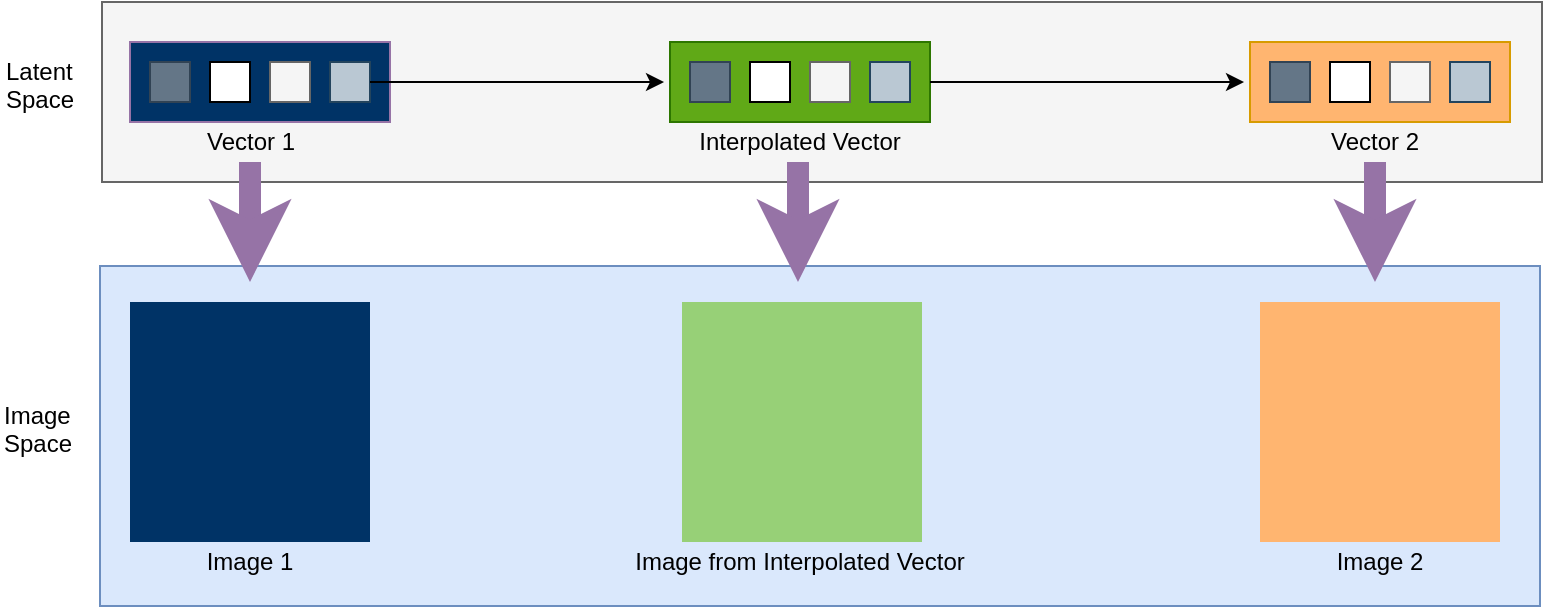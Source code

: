 <mxfile version="10.6.7" type="device"><diagram id="SrrRC-KHvZ-OpZrrIRzl" name="Page-1"><mxGraphModel dx="1394" dy="691" grid="1" gridSize="10" guides="1" tooltips="1" connect="1" arrows="1" fold="1" page="1" pageScale="1" pageWidth="850" pageHeight="1100" math="0" shadow="0"><root><mxCell id="0"/><mxCell id="1" parent="0"/><mxCell id="eWP3i8NMjeu13cr-BSi5-29" value="" style="verticalLabelPosition=bottom;verticalAlign=top;html=1;shape=mxgraph.basic.rect;fillColor=#f5f5f5;fillColor2=none;strokeColor=#666666;strokeWidth=1;size=20;indent=5;fontColor=#333333;" vertex="1" parent="1"><mxGeometry x="90" y="160" width="720" height="90" as="geometry"/></mxCell><mxCell id="eWP3i8NMjeu13cr-BSi5-30" value="Latent&lt;br&gt;Space&lt;br&gt;&lt;br&gt;" style="text;html=1;resizable=0;points=[];autosize=1;align=left;verticalAlign=top;spacingTop=-4;" vertex="1" parent="1"><mxGeometry x="40" y="185" width="50" height="40" as="geometry"/></mxCell><mxCell id="eWP3i8NMjeu13cr-BSi5-33" value="" style="group" vertex="1" connectable="0" parent="1"><mxGeometry x="104" y="180" width="130" height="40" as="geometry"/></mxCell><mxCell id="eWP3i8NMjeu13cr-BSi5-15" value="" style="group" vertex="1" connectable="0" parent="eWP3i8NMjeu13cr-BSi5-33"><mxGeometry width="130" height="40" as="geometry"/></mxCell><mxCell id="eWP3i8NMjeu13cr-BSi5-16" value="" style="group;fillColor=none;strokeColor=#9673a6;" vertex="1" connectable="0" parent="eWP3i8NMjeu13cr-BSi5-15"><mxGeometry width="130" height="40" as="geometry"/></mxCell><mxCell id="eWP3i8NMjeu13cr-BSi5-17" value="" style="verticalLabelPosition=bottom;verticalAlign=top;html=1;shape=mxgraph.basic.rect;fillColor=#003366;fillColor2=none;strokeColor=#9673a6;strokeWidth=1;size=20;indent=5;" vertex="1" parent="eWP3i8NMjeu13cr-BSi5-15"><mxGeometry width="130" height="40" as="geometry"/></mxCell><mxCell id="eWP3i8NMjeu13cr-BSi5-18" value="" style="rounded=0;whiteSpace=wrap;html=1;fillColor=#647687;strokeColor=#314354;fontColor=#ffffff;" vertex="1" parent="eWP3i8NMjeu13cr-BSi5-15"><mxGeometry x="10" y="10" width="20" height="20" as="geometry"/></mxCell><mxCell id="eWP3i8NMjeu13cr-BSi5-19" value="" style="rounded=0;whiteSpace=wrap;html=1;" vertex="1" parent="eWP3i8NMjeu13cr-BSi5-15"><mxGeometry x="40" y="10" width="20" height="20" as="geometry"/></mxCell><mxCell id="eWP3i8NMjeu13cr-BSi5-20" value="" style="rounded=0;whiteSpace=wrap;html=1;fillColor=#f5f5f5;strokeColor=#666666;fontColor=#333333;" vertex="1" parent="eWP3i8NMjeu13cr-BSi5-15"><mxGeometry x="70" y="10" width="20" height="20" as="geometry"/></mxCell><mxCell id="eWP3i8NMjeu13cr-BSi5-21" value="" style="rounded=0;whiteSpace=wrap;html=1;fillColor=#bac8d3;strokeColor=#23445d;" vertex="1" parent="eWP3i8NMjeu13cr-BSi5-15"><mxGeometry x="100" y="10" width="20" height="20" as="geometry"/></mxCell><mxCell id="eWP3i8NMjeu13cr-BSi5-35" value="" style="group" vertex="1" connectable="0" parent="1"><mxGeometry x="374" y="180" width="430" height="60" as="geometry"/></mxCell><mxCell id="eWP3i8NMjeu13cr-BSi5-34" value="" style="group" vertex="1" connectable="0" parent="eWP3i8NMjeu13cr-BSi5-35"><mxGeometry width="430" height="60" as="geometry"/></mxCell><mxCell id="eWP3i8NMjeu13cr-BSi5-8" value="" style="group;fillColor=#d5e8d4;strokeColor=#82b366;" vertex="1" connectable="0" parent="eWP3i8NMjeu13cr-BSi5-34"><mxGeometry width="130" height="40" as="geometry"/></mxCell><mxCell id="eWP3i8NMjeu13cr-BSi5-9" value="" style="group;fillColor=none;strokeColor=#9673a6;" vertex="1" connectable="0" parent="eWP3i8NMjeu13cr-BSi5-34"><mxGeometry width="130" height="40" as="geometry"/></mxCell><mxCell id="eWP3i8NMjeu13cr-BSi5-10" value="" style="verticalLabelPosition=bottom;verticalAlign=top;html=1;shape=mxgraph.basic.rect;fillColor=#60a917;fillColor2=none;strokeColor=#2D7600;strokeWidth=1;size=20;indent=5;fontColor=#ffffff;" vertex="1" parent="eWP3i8NMjeu13cr-BSi5-34"><mxGeometry width="130" height="40" as="geometry"/></mxCell><mxCell id="eWP3i8NMjeu13cr-BSi5-11" value="" style="rounded=0;whiteSpace=wrap;html=1;fillColor=#647687;strokeColor=#314354;fontColor=#ffffff;" vertex="1" parent="eWP3i8NMjeu13cr-BSi5-34"><mxGeometry x="10" y="10" width="20" height="20" as="geometry"/></mxCell><mxCell id="eWP3i8NMjeu13cr-BSi5-12" value="" style="rounded=0;whiteSpace=wrap;html=1;" vertex="1" parent="eWP3i8NMjeu13cr-BSi5-34"><mxGeometry x="40" y="10" width="20" height="20" as="geometry"/></mxCell><mxCell id="eWP3i8NMjeu13cr-BSi5-13" value="" style="rounded=0;whiteSpace=wrap;html=1;fillColor=#f5f5f5;strokeColor=#666666;fontColor=#333333;" vertex="1" parent="eWP3i8NMjeu13cr-BSi5-34"><mxGeometry x="70" y="10" width="20" height="20" as="geometry"/></mxCell><mxCell id="eWP3i8NMjeu13cr-BSi5-14" value="" style="rounded=0;whiteSpace=wrap;html=1;fillColor=#bac8d3;strokeColor=#23445d;" vertex="1" parent="eWP3i8NMjeu13cr-BSi5-34"><mxGeometry x="100" y="10" width="20" height="20" as="geometry"/></mxCell><mxCell id="eWP3i8NMjeu13cr-BSi5-40" style="edgeStyle=orthogonalEdgeStyle;rounded=0;orthogonalLoop=1;jettySize=auto;html=1;entryX=-0.023;entryY=0.5;entryDx=0;entryDy=0;entryPerimeter=0;" edge="1" parent="1" source="eWP3i8NMjeu13cr-BSi5-21" target="eWP3i8NMjeu13cr-BSi5-10"><mxGeometry relative="1" as="geometry"/></mxCell><mxCell id="eWP3i8NMjeu13cr-BSi5-41" style="edgeStyle=orthogonalEdgeStyle;rounded=0;orthogonalLoop=1;jettySize=auto;html=1;entryX=-0.023;entryY=0.5;entryDx=0;entryDy=0;entryPerimeter=0;" edge="1" parent="1" source="eWP3i8NMjeu13cr-BSi5-10" target="eWP3i8NMjeu13cr-BSi5-24"><mxGeometry relative="1" as="geometry"/></mxCell><mxCell id="eWP3i8NMjeu13cr-BSi5-42" value="Vector 1" style="text;html=1;strokeColor=none;fillColor=none;align=center;verticalAlign=middle;whiteSpace=wrap;rounded=0;" vertex="1" parent="1"><mxGeometry x="131.5" y="220" width="65" height="20" as="geometry"/></mxCell><mxCell id="eWP3i8NMjeu13cr-BSi5-43" value="Vector 2" style="text;html=1;strokeColor=none;fillColor=none;align=center;verticalAlign=middle;whiteSpace=wrap;rounded=0;" vertex="1" parent="1"><mxGeometry x="694" y="220" width="65" height="20" as="geometry"/></mxCell><mxCell id="eWP3i8NMjeu13cr-BSi5-44" value="Interpolated Vector" style="text;html=1;strokeColor=none;fillColor=none;align=center;verticalAlign=middle;whiteSpace=wrap;rounded=0;" vertex="1" parent="1"><mxGeometry x="380" y="220" width="118" height="20" as="geometry"/></mxCell><mxCell id="eWP3i8NMjeu13cr-BSi5-45" value="" style="verticalLabelPosition=bottom;verticalAlign=top;html=1;shape=mxgraph.basic.rect;fillColor=#dae8fc;fillColor2=none;strokeColor=#6c8ebf;strokeWidth=1;size=20;indent=5;" vertex="1" parent="1"><mxGeometry x="89" y="292" width="720" height="170" as="geometry"/></mxCell><mxCell id="eWP3i8NMjeu13cr-BSi5-49" value="" style="endArrow=classic;html=1;strokeWidth=11;strokeColor=#9673a6;fillColor=#e1d5e7;" edge="1" parent="1"><mxGeometry width="50" height="50" relative="1" as="geometry"><mxPoint x="164" y="240" as="sourcePoint"/><mxPoint x="164" y="300" as="targetPoint"/></mxGeometry></mxCell><mxCell id="eWP3i8NMjeu13cr-BSi5-51" value="Image&lt;br&gt;Space&lt;br&gt;&lt;br&gt;" style="text;html=1;resizable=0;points=[];autosize=1;align=left;verticalAlign=top;spacingTop=-4;" vertex="1" parent="1"><mxGeometry x="39" y="357" width="50" height="40" as="geometry"/></mxCell><mxCell id="eWP3i8NMjeu13cr-BSi5-52" value="" style="rounded=0;whiteSpace=wrap;html=1;fillColor=#003366;align=center;strokeColor=none;" vertex="1" parent="1"><mxGeometry x="104" y="310" width="120" height="120" as="geometry"/></mxCell><mxCell id="eWP3i8NMjeu13cr-BSi5-54" value="" style="endArrow=classic;html=1;strokeWidth=11;strokeColor=#9673a6;fillColor=#e1d5e7;" edge="1" parent="1"><mxGeometry width="50" height="50" relative="1" as="geometry"><mxPoint x="438" y="240" as="sourcePoint"/><mxPoint x="438" y="300" as="targetPoint"/></mxGeometry></mxCell><mxCell id="eWP3i8NMjeu13cr-BSi5-55" value="" style="rounded=0;whiteSpace=wrap;html=1;fillColor=#97D077;align=center;strokeColor=none;" vertex="1" parent="1"><mxGeometry x="380" y="310" width="120" height="120" as="geometry"/></mxCell><mxCell id="eWP3i8NMjeu13cr-BSi5-56" value="" style="rounded=0;whiteSpace=wrap;html=1;fillColor=#FFB570;align=center;strokeColor=none;" vertex="1" parent="1"><mxGeometry x="669" y="310" width="120" height="120" as="geometry"/></mxCell><mxCell id="eWP3i8NMjeu13cr-BSi5-57" value="" style="endArrow=classic;html=1;strokeWidth=11;strokeColor=#9673a6;fillColor=#e1d5e7;" edge="1" parent="1"><mxGeometry width="50" height="50" relative="1" as="geometry"><mxPoint x="726.5" y="240" as="sourcePoint"/><mxPoint x="726.5" y="300" as="targetPoint"/></mxGeometry></mxCell><mxCell id="eWP3i8NMjeu13cr-BSi5-23" value="" style="group;fillColor=none;strokeColor=#9673a6;" vertex="1" connectable="0" parent="1"><mxGeometry x="664" y="180" width="130" height="40" as="geometry"/></mxCell><mxCell id="eWP3i8NMjeu13cr-BSi5-58" value="" style="group" vertex="1" connectable="0" parent="1"><mxGeometry x="664" y="180" width="130" height="40" as="geometry"/></mxCell><mxCell id="eWP3i8NMjeu13cr-BSi5-24" value="" style="verticalLabelPosition=bottom;verticalAlign=top;html=1;shape=mxgraph.basic.rect;fillColor=#FFB570;fillColor2=none;strokeColor=#d79b00;strokeWidth=1;size=20;indent=5;" vertex="1" parent="eWP3i8NMjeu13cr-BSi5-58"><mxGeometry width="130" height="40" as="geometry"/></mxCell><mxCell id="eWP3i8NMjeu13cr-BSi5-25" value="" style="rounded=0;whiteSpace=wrap;html=1;fillColor=#647687;strokeColor=#314354;fontColor=#ffffff;" vertex="1" parent="eWP3i8NMjeu13cr-BSi5-58"><mxGeometry x="10" y="10" width="20" height="20" as="geometry"/></mxCell><mxCell id="eWP3i8NMjeu13cr-BSi5-26" value="" style="rounded=0;whiteSpace=wrap;html=1;" vertex="1" parent="eWP3i8NMjeu13cr-BSi5-58"><mxGeometry x="40" y="10" width="20" height="20" as="geometry"/></mxCell><mxCell id="eWP3i8NMjeu13cr-BSi5-27" value="" style="rounded=0;whiteSpace=wrap;html=1;fillColor=#f5f5f5;strokeColor=#666666;fontColor=#333333;" vertex="1" parent="eWP3i8NMjeu13cr-BSi5-58"><mxGeometry x="70" y="10" width="20" height="20" as="geometry"/></mxCell><mxCell id="eWP3i8NMjeu13cr-BSi5-28" value="" style="rounded=0;whiteSpace=wrap;html=1;fillColor=#bac8d3;strokeColor=#23445d;" vertex="1" parent="eWP3i8NMjeu13cr-BSi5-58"><mxGeometry x="100" y="10" width="20" height="20" as="geometry"/></mxCell><mxCell id="eWP3i8NMjeu13cr-BSi5-60" value="Image 1" style="text;html=1;strokeColor=none;fillColor=none;align=center;verticalAlign=middle;whiteSpace=wrap;rounded=0;" vertex="1" parent="1"><mxGeometry x="139" y="430" width="50" height="20" as="geometry"/></mxCell><mxCell id="eWP3i8NMjeu13cr-BSi5-61" value="Image 2" style="text;html=1;strokeColor=none;fillColor=none;align=center;verticalAlign=middle;whiteSpace=wrap;rounded=0;" vertex="1" parent="1"><mxGeometry x="704" y="430" width="50" height="20" as="geometry"/></mxCell><mxCell id="eWP3i8NMjeu13cr-BSi5-62" value="Image from Interpolated Vector" style="text;html=1;strokeColor=none;fillColor=none;align=center;verticalAlign=middle;whiteSpace=wrap;rounded=0;" vertex="1" parent="1"><mxGeometry x="346" y="430" width="186" height="20" as="geometry"/></mxCell></root></mxGraphModel></diagram></mxfile>